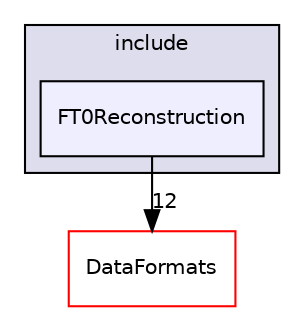 digraph "/home/travis/build/AliceO2Group/AliceO2/Detectors/FIT/FT0/reconstruction/include/FT0Reconstruction" {
  bgcolor=transparent;
  compound=true
  node [ fontsize="10", fontname="Helvetica"];
  edge [ labelfontsize="10", labelfontname="Helvetica"];
  subgraph clusterdir_ee46b747e1abe6c555594e61ae5c8c00 {
    graph [ bgcolor="#ddddee", pencolor="black", label="include" fontname="Helvetica", fontsize="10", URL="dir_ee46b747e1abe6c555594e61ae5c8c00.html"]
  dir_edb12ba46d434384498464753fd13f73 [shape=box, label="FT0Reconstruction", style="filled", fillcolor="#eeeeff", pencolor="black", URL="dir_edb12ba46d434384498464753fd13f73.html"];
  }
  dir_2171f7ec022c5423887b07c69b2f5b48 [shape=box label="DataFormats" color="red" URL="dir_2171f7ec022c5423887b07c69b2f5b48.html"];
  dir_edb12ba46d434384498464753fd13f73->dir_2171f7ec022c5423887b07c69b2f5b48 [headlabel="12", labeldistance=1.5 headhref="dir_000448_000076.html"];
}
